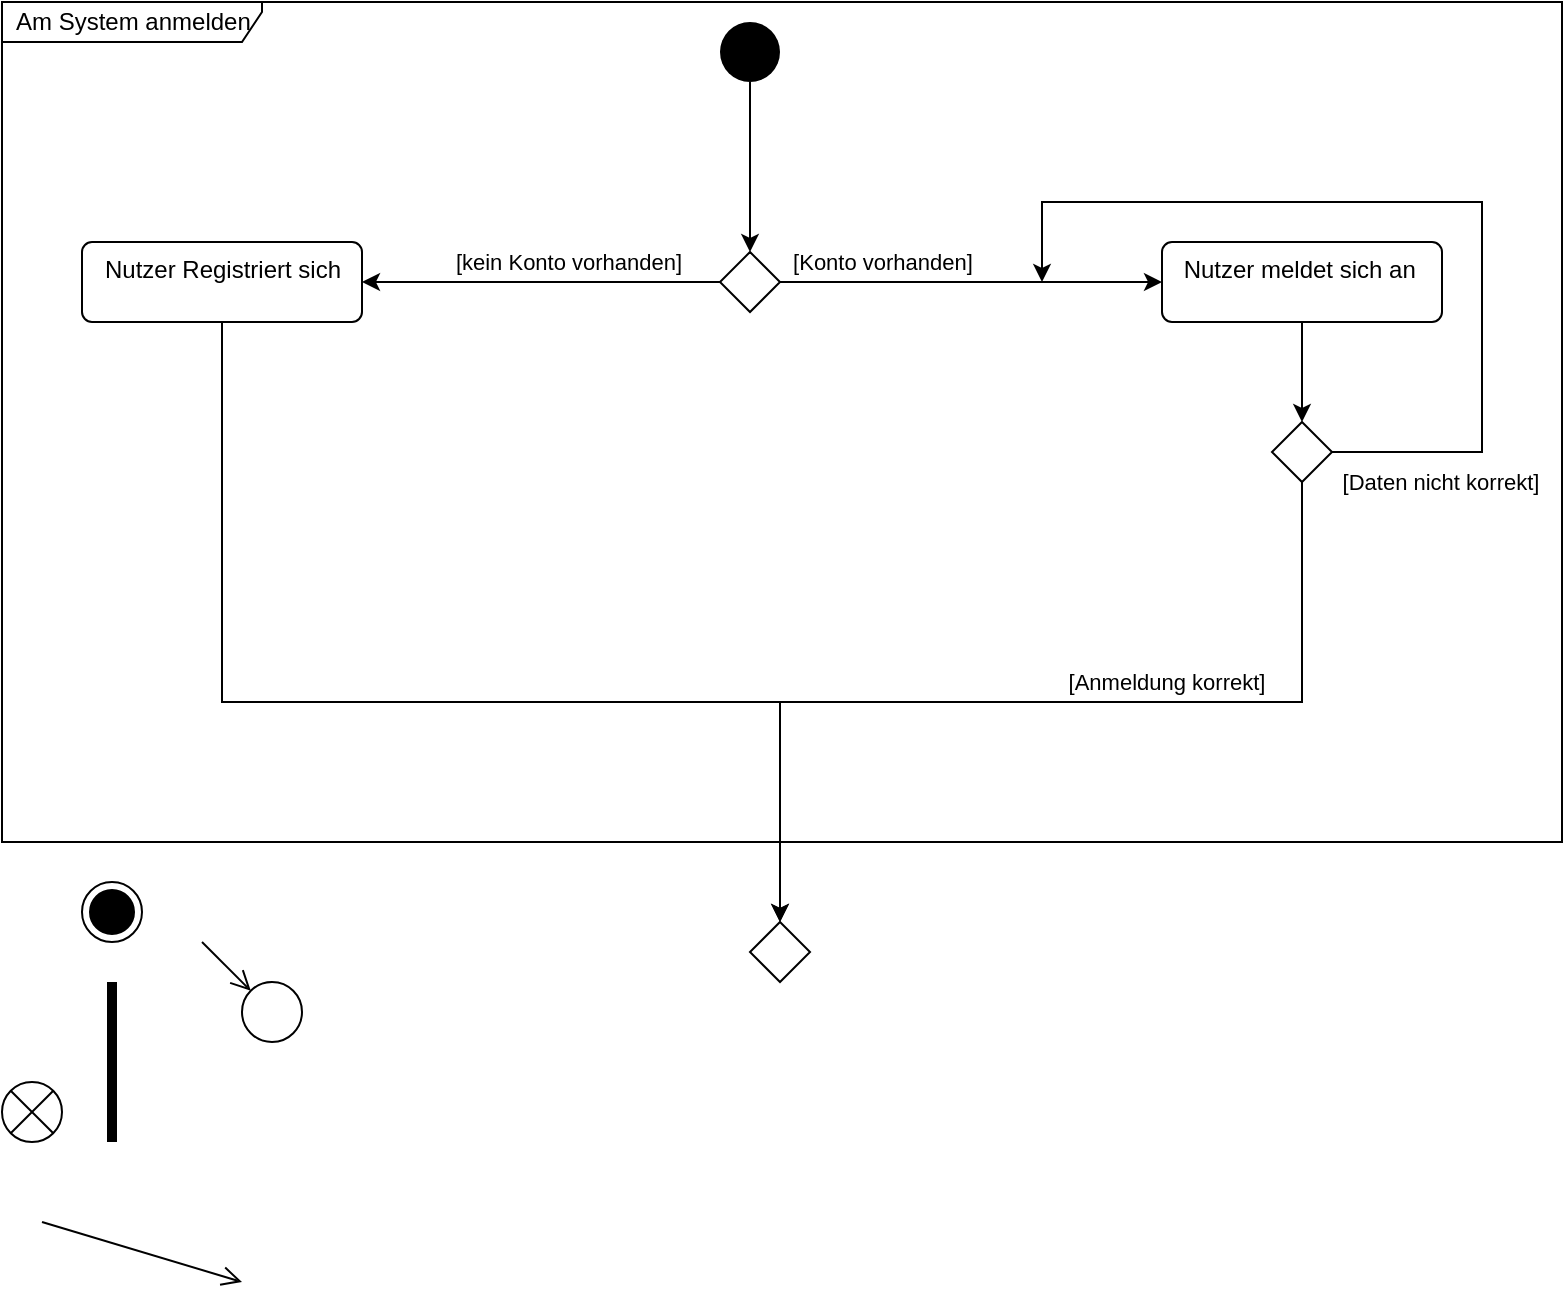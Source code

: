 <mxfile version="20.3.7" type="github">
  <diagram id="gkDrMK_C3x4ka8-0iTx1" name="Seite-1">
    <mxGraphModel dx="946" dy="673" grid="1" gridSize="10" guides="1" tooltips="1" connect="1" arrows="1" fold="1" page="1" pageScale="1" pageWidth="827" pageHeight="1169" math="0" shadow="0">
      <root>
        <mxCell id="0" />
        <mxCell id="1" parent="0" />
        <mxCell id="hHakHM2wU4puaAJeqPE2-20" value="Am System anmelden" style="shape=umlFrame;whiteSpace=wrap;html=1;width=130;height=20;boundedLbl=1;verticalAlign=middle;align=left;spacingLeft=5;" parent="1" vertex="1">
          <mxGeometry x="40" y="30" width="780" height="420" as="geometry" />
        </mxCell>
        <mxCell id="EY5RB-Vur7H8Ce3vqMUg-3" style="edgeStyle=orthogonalEdgeStyle;rounded=0;orthogonalLoop=1;jettySize=auto;html=1;exitX=0.5;exitY=1;exitDx=0;exitDy=0;entryX=0.5;entryY=0;entryDx=0;entryDy=0;" parent="1" source="hHakHM2wU4puaAJeqPE2-10" target="hHakHM2wU4puaAJeqPE2-16" edge="1">
          <mxGeometry relative="1" as="geometry" />
        </mxCell>
        <mxCell id="hHakHM2wU4puaAJeqPE2-10" value="" style="ellipse;fillColor=#000000;strokeColor=none;" parent="1" vertex="1">
          <mxGeometry x="399" y="40" width="30" height="30" as="geometry" />
        </mxCell>
        <mxCell id="hHakHM2wU4puaAJeqPE2-11" value="" style="ellipse;html=1;shape=endState;fillColor=strokeColor;" parent="1" vertex="1">
          <mxGeometry x="80" y="470" width="30" height="30" as="geometry" />
        </mxCell>
        <mxCell id="hHakHM2wU4puaAJeqPE2-12" value="" style="shape=sumEllipse;perimeter=ellipsePerimeter;whiteSpace=wrap;html=1;backgroundOutline=1;" parent="1" vertex="1">
          <mxGeometry x="40" y="570" width="30" height="30" as="geometry" />
        </mxCell>
        <mxCell id="hHakHM2wU4puaAJeqPE2-14" value="" style="html=1;points=[];perimeter=orthogonalPerimeter;fillColor=#000000;strokeColor=none;" parent="1" vertex="1">
          <mxGeometry x="92.5" y="520" width="5" height="80" as="geometry" />
        </mxCell>
        <mxCell id="EY5RB-Vur7H8Ce3vqMUg-8" style="edgeStyle=orthogonalEdgeStyle;rounded=0;orthogonalLoop=1;jettySize=auto;html=1;exitX=0.5;exitY=1;exitDx=0;exitDy=0;entryX=0.5;entryY=0;entryDx=0;entryDy=0;" parent="1" source="hHakHM2wU4puaAJeqPE2-15" target="EY5RB-Vur7H8Ce3vqMUg-7" edge="1">
          <mxGeometry relative="1" as="geometry" />
        </mxCell>
        <mxCell id="hHakHM2wU4puaAJeqPE2-15" value="Nutzer meldet sich an&amp;nbsp;" style="html=1;align=center;verticalAlign=top;rounded=1;absoluteArcSize=1;arcSize=10;dashed=0;" parent="1" vertex="1">
          <mxGeometry x="620" y="150" width="140" height="40" as="geometry" />
        </mxCell>
        <mxCell id="EY5RB-Vur7H8Ce3vqMUg-4" style="edgeStyle=orthogonalEdgeStyle;rounded=0;orthogonalLoop=1;jettySize=auto;html=1;exitX=1;exitY=0.5;exitDx=0;exitDy=0;" parent="1" source="hHakHM2wU4puaAJeqPE2-16" target="hHakHM2wU4puaAJeqPE2-15" edge="1">
          <mxGeometry relative="1" as="geometry" />
        </mxCell>
        <mxCell id="EY5RB-Vur7H8Ce3vqMUg-23" value="[Konto vorhanden]" style="edgeLabel;html=1;align=center;verticalAlign=middle;resizable=0;points=[];" parent="EY5RB-Vur7H8Ce3vqMUg-4" vertex="1" connectable="0">
          <mxGeometry x="-0.602" y="2" relative="1" as="geometry">
            <mxPoint x="13" y="-8" as="offset" />
          </mxGeometry>
        </mxCell>
        <mxCell id="EY5RB-Vur7H8Ce3vqMUg-6" style="edgeStyle=orthogonalEdgeStyle;rounded=0;orthogonalLoop=1;jettySize=auto;html=1;exitX=0;exitY=0.5;exitDx=0;exitDy=0;" parent="1" source="hHakHM2wU4puaAJeqPE2-16" target="EY5RB-Vur7H8Ce3vqMUg-5" edge="1">
          <mxGeometry relative="1" as="geometry" />
        </mxCell>
        <mxCell id="EY5RB-Vur7H8Ce3vqMUg-22" value="[kein Konto vorhanden]" style="edgeLabel;html=1;align=center;verticalAlign=middle;resizable=0;points=[];" parent="EY5RB-Vur7H8Ce3vqMUg-6" vertex="1" connectable="0">
          <mxGeometry x="-0.151" y="1" relative="1" as="geometry">
            <mxPoint y="-11" as="offset" />
          </mxGeometry>
        </mxCell>
        <mxCell id="hHakHM2wU4puaAJeqPE2-16" value="" style="rhombus;" parent="1" vertex="1">
          <mxGeometry x="399" y="155" width="30" height="30" as="geometry" />
        </mxCell>
        <mxCell id="hHakHM2wU4puaAJeqPE2-17" value="" style="endArrow=open;startArrow=none;endFill=0;startFill=0;endSize=8;html=1;verticalAlign=bottom;labelBackgroundColor=none;strokeWidth=1;rounded=0;" parent="1" target="hHakHM2wU4puaAJeqPE2-18" edge="1">
          <mxGeometry width="160" relative="1" as="geometry">
            <mxPoint x="140" y="500" as="sourcePoint" />
            <mxPoint x="260" y="120" as="targetPoint" />
          </mxGeometry>
        </mxCell>
        <mxCell id="hHakHM2wU4puaAJeqPE2-18" value="" style="ellipse;html=1;" parent="1" vertex="1">
          <mxGeometry x="160" y="520" width="30" height="30" as="geometry" />
        </mxCell>
        <mxCell id="hHakHM2wU4puaAJeqPE2-19" value="" style="endArrow=open;startArrow=none;endFill=0;startFill=0;endSize=8;html=1;verticalAlign=bottom;labelBackgroundColor=none;strokeWidth=1;rounded=0;" parent="1" edge="1">
          <mxGeometry width="160" relative="1" as="geometry">
            <mxPoint x="60" y="640" as="sourcePoint" />
            <mxPoint x="160" y="670" as="targetPoint" />
          </mxGeometry>
        </mxCell>
        <mxCell id="EY5RB-Vur7H8Ce3vqMUg-20" style="edgeStyle=orthogonalEdgeStyle;rounded=0;orthogonalLoop=1;jettySize=auto;html=1;exitX=0.5;exitY=1;exitDx=0;exitDy=0;entryX=0.5;entryY=0;entryDx=0;entryDy=0;" parent="1" source="EY5RB-Vur7H8Ce3vqMUg-5" target="EY5RB-Vur7H8Ce3vqMUg-17" edge="1">
          <mxGeometry relative="1" as="geometry">
            <Array as="points">
              <mxPoint x="150" y="380" />
              <mxPoint x="429" y="380" />
            </Array>
          </mxGeometry>
        </mxCell>
        <mxCell id="EY5RB-Vur7H8Ce3vqMUg-5" value="Nutzer Registriert sich" style="html=1;align=center;verticalAlign=top;rounded=1;absoluteArcSize=1;arcSize=10;dashed=0;" parent="1" vertex="1">
          <mxGeometry x="80" y="150" width="140" height="40" as="geometry" />
        </mxCell>
        <mxCell id="EY5RB-Vur7H8Ce3vqMUg-9" style="edgeStyle=orthogonalEdgeStyle;rounded=0;orthogonalLoop=1;jettySize=auto;html=1;exitX=0.5;exitY=1;exitDx=0;exitDy=0;entryX=0.5;entryY=0;entryDx=0;entryDy=0;" parent="1" source="EY5RB-Vur7H8Ce3vqMUg-7" target="EY5RB-Vur7H8Ce3vqMUg-17" edge="1">
          <mxGeometry relative="1" as="geometry">
            <mxPoint x="447" y="350" as="targetPoint" />
          </mxGeometry>
        </mxCell>
        <mxCell id="EY5RB-Vur7H8Ce3vqMUg-16" value="[Anmeldung korrekt]" style="edgeLabel;html=1;align=center;verticalAlign=middle;resizable=0;points=[];" parent="EY5RB-Vur7H8Ce3vqMUg-9" vertex="1" connectable="0">
          <mxGeometry x="-0.009" y="-2" relative="1" as="geometry">
            <mxPoint x="60" y="-8" as="offset" />
          </mxGeometry>
        </mxCell>
        <mxCell id="EY5RB-Vur7H8Ce3vqMUg-11" style="edgeStyle=orthogonalEdgeStyle;rounded=0;orthogonalLoop=1;jettySize=auto;html=1;exitX=1;exitY=0.5;exitDx=0;exitDy=0;" parent="1" source="EY5RB-Vur7H8Ce3vqMUg-7" edge="1">
          <mxGeometry relative="1" as="geometry">
            <mxPoint x="560" y="170" as="targetPoint" />
            <Array as="points">
              <mxPoint x="780" y="255" />
              <mxPoint x="780" y="130" />
              <mxPoint x="560" y="130" />
            </Array>
          </mxGeometry>
        </mxCell>
        <mxCell id="EY5RB-Vur7H8Ce3vqMUg-15" value="[Daten nicht korrekt]" style="edgeLabel;html=1;align=center;verticalAlign=middle;resizable=0;points=[];" parent="EY5RB-Vur7H8Ce3vqMUg-11" vertex="1" connectable="0">
          <mxGeometry x="-0.939" y="2" relative="1" as="geometry">
            <mxPoint x="40" y="17" as="offset" />
          </mxGeometry>
        </mxCell>
        <mxCell id="EY5RB-Vur7H8Ce3vqMUg-7" value="" style="rhombus;" parent="1" vertex="1">
          <mxGeometry x="675" y="240" width="30" height="30" as="geometry" />
        </mxCell>
        <mxCell id="EY5RB-Vur7H8Ce3vqMUg-17" value="" style="rhombus;" parent="1" vertex="1">
          <mxGeometry x="414" y="490" width="30" height="30" as="geometry" />
        </mxCell>
      </root>
    </mxGraphModel>
  </diagram>
</mxfile>
